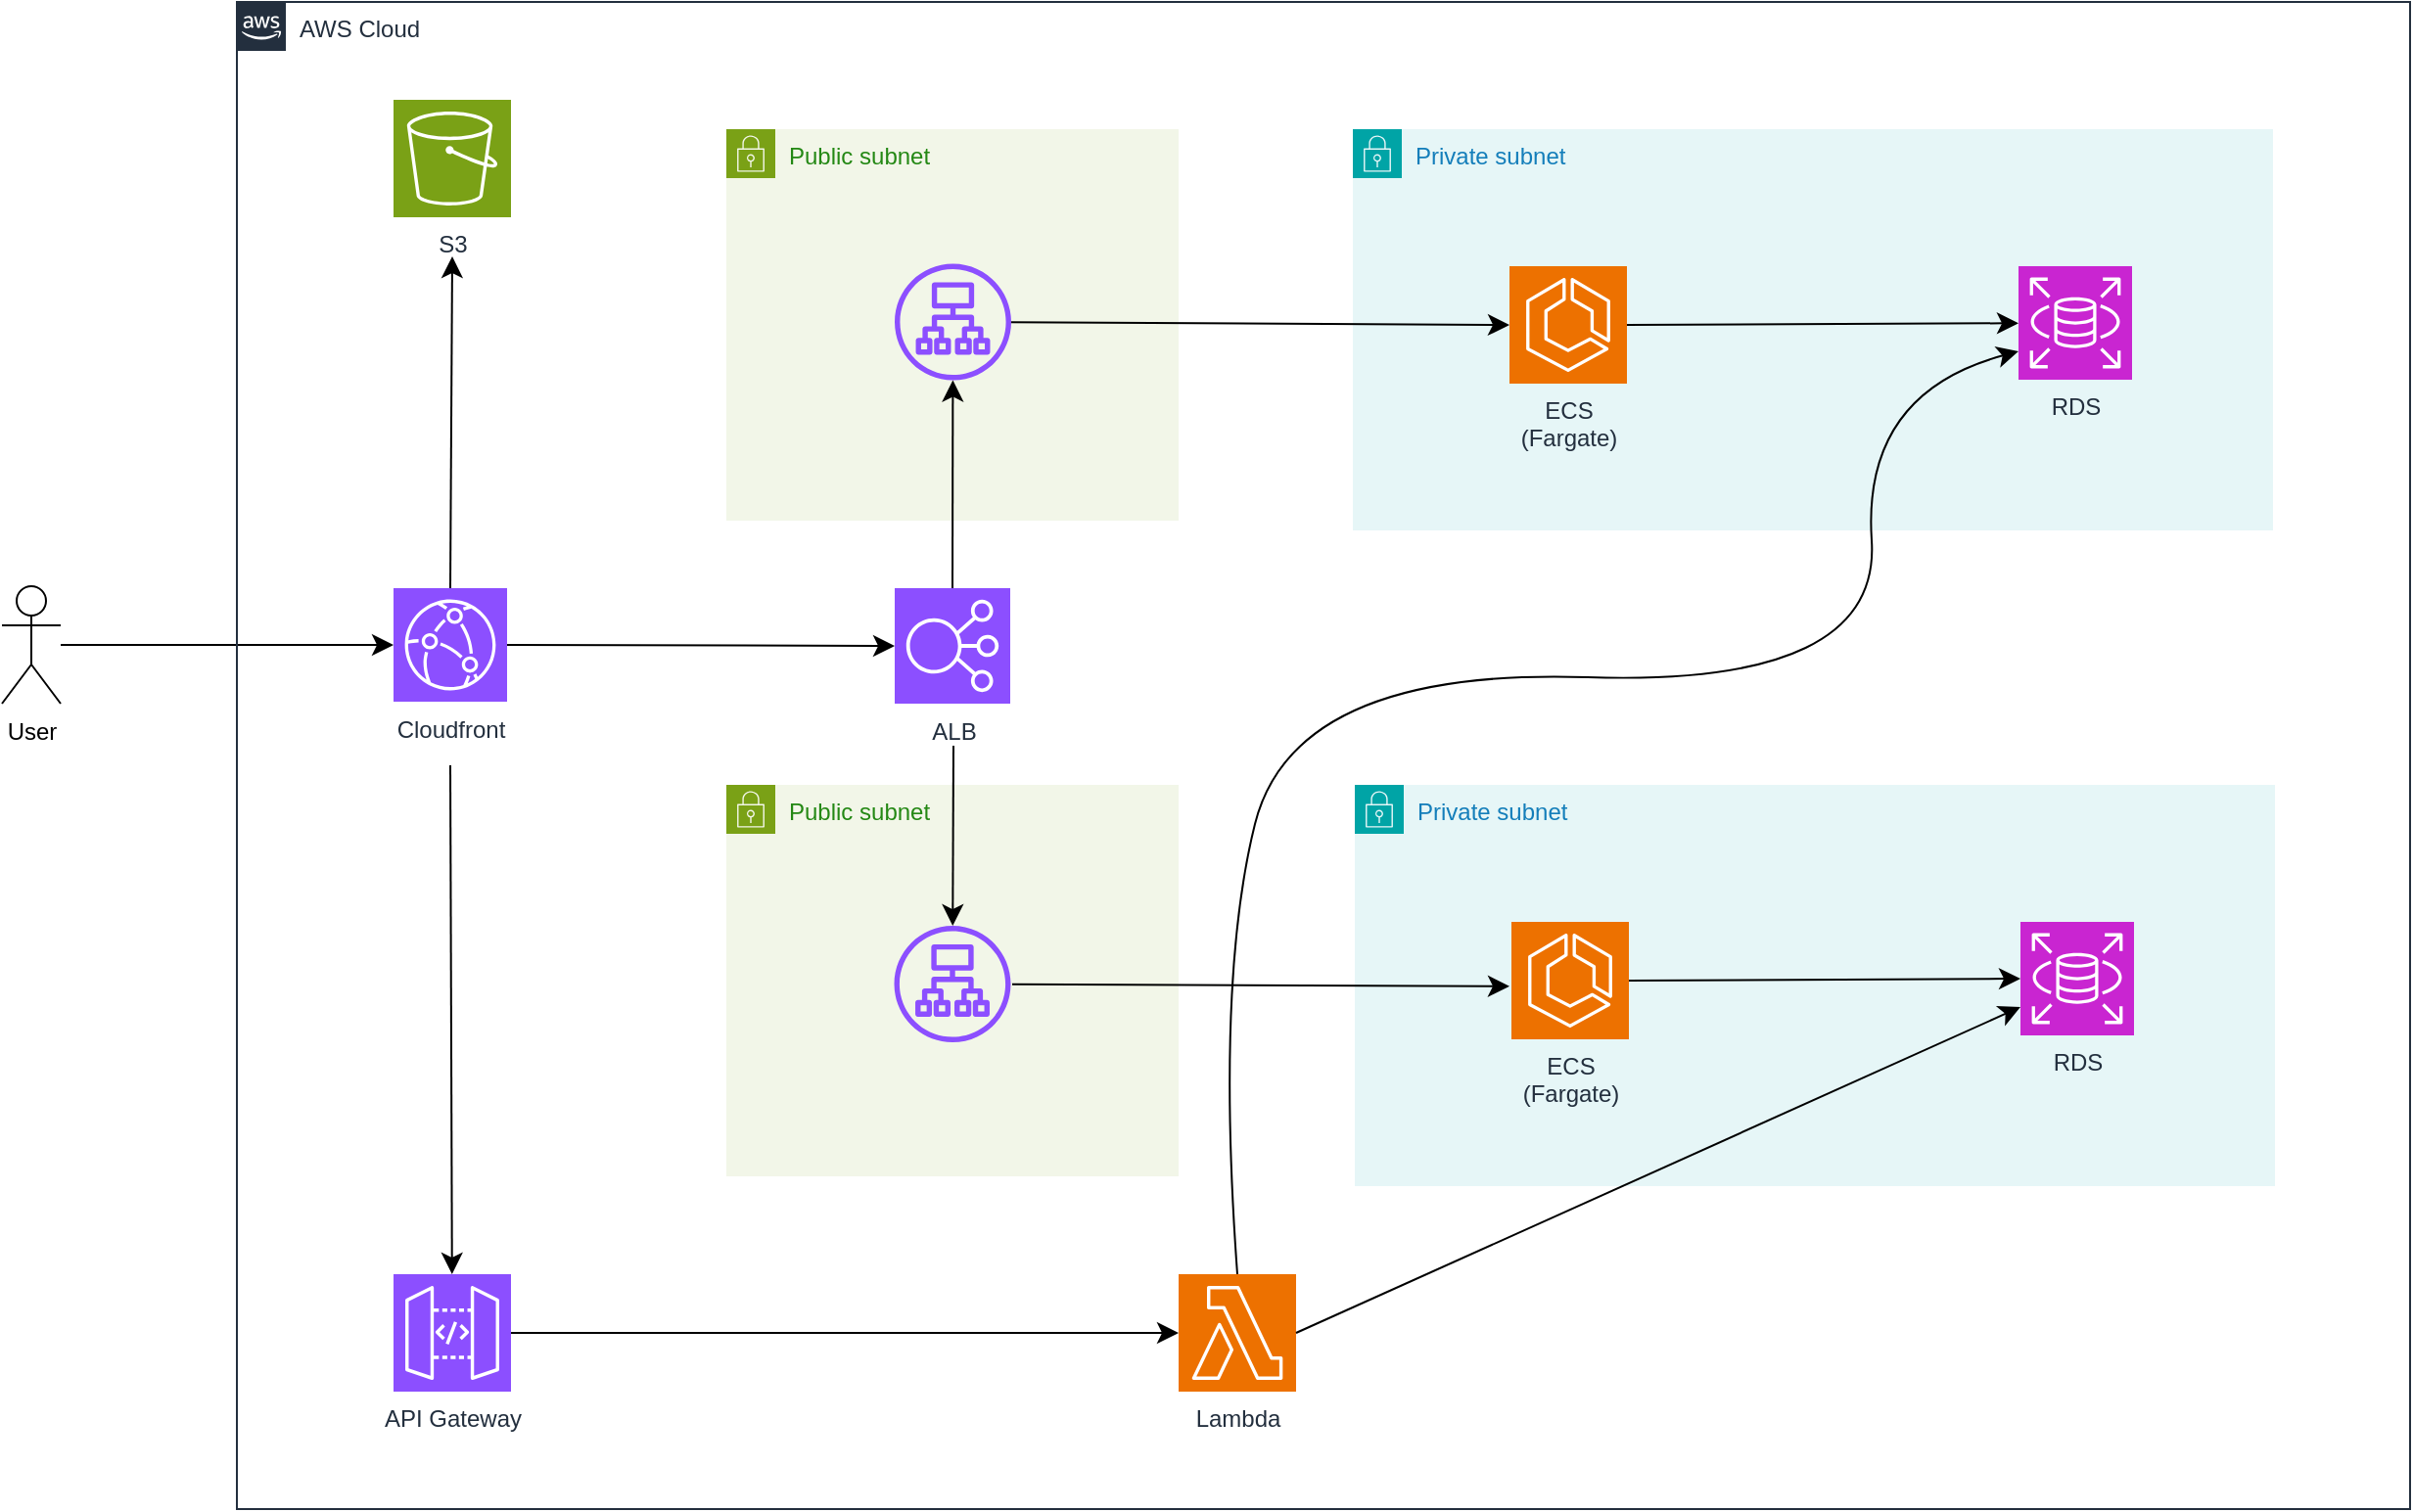 <mxfile version="27.1.6">
  <diagram name="ページ1" id="VKbD0Qv-aOfawQRORkk8">
    <mxGraphModel dx="850" dy="1967" grid="1" gridSize="10" guides="1" tooltips="1" connect="1" arrows="1" fold="1" page="1" pageScale="1" pageWidth="827" pageHeight="1169" math="0" shadow="0">
      <root>
        <mxCell id="0" />
        <mxCell id="1" parent="0" />
        <mxCell id="BHpdzeyoTGFx9Fpjx1uZ-13" value="Private subnet" style="points=[[0,0],[0.25,0],[0.5,0],[0.75,0],[1,0],[1,0.25],[1,0.5],[1,0.75],[1,1],[0.75,1],[0.5,1],[0.25,1],[0,1],[0,0.75],[0,0.5],[0,0.25]];outlineConnect=0;gradientColor=none;html=1;whiteSpace=wrap;fontSize=12;fontStyle=0;container=1;pointerEvents=0;collapsible=0;recursiveResize=0;shape=mxgraph.aws4.group;grIcon=mxgraph.aws4.group_security_group;grStroke=0;strokeColor=#00A4A6;fillColor=#E6F6F7;verticalAlign=top;align=left;spacingLeft=30;fontColor=#147EBA;dashed=0;" vertex="1" parent="1">
          <mxGeometry x="770" y="-65" width="470" height="205" as="geometry" />
        </mxCell>
        <mxCell id="czDE_l0MnD5-g0nyXtOf-9" value="RDS" style="sketch=0;points=[[0,0,0],[0.25,0,0],[0.5,0,0],[0.75,0,0],[1,0,0],[0,1,0],[0.25,1,0],[0.5,1,0],[0.75,1,0],[1,1,0],[0,0.25,0],[0,0.5,0],[0,0.75,0],[1,0.25,0],[1,0.5,0],[1,0.75,0]];outlineConnect=0;fontColor=#232F3E;fillColor=#C925D1;strokeColor=#ffffff;dashed=0;verticalLabelPosition=bottom;verticalAlign=top;align=center;html=1;fontSize=12;fontStyle=0;aspect=fixed;shape=mxgraph.aws4.resourceIcon;resIcon=mxgraph.aws4.rds;" parent="BHpdzeyoTGFx9Fpjx1uZ-13" vertex="1">
          <mxGeometry x="340" y="70" width="58" height="58" as="geometry" />
        </mxCell>
        <mxCell id="BHpdzeyoTGFx9Fpjx1uZ-29" style="edgeStyle=none;curved=1;rounded=0;orthogonalLoop=1;jettySize=auto;html=1;exitX=1;exitY=0.5;exitDx=0;exitDy=0;exitPerimeter=0;fontSize=12;startSize=8;endSize=8;" edge="1" parent="BHpdzeyoTGFx9Fpjx1uZ-13" source="czDE_l0MnD5-g0nyXtOf-7" target="czDE_l0MnD5-g0nyXtOf-9">
          <mxGeometry relative="1" as="geometry" />
        </mxCell>
        <mxCell id="czDE_l0MnD5-g0nyXtOf-7" value="ECS&lt;div&gt;(Fargate)&lt;/div&gt;" style="sketch=0;points=[[0,0,0],[0.25,0,0],[0.5,0,0],[0.75,0,0],[1,0,0],[0,1,0],[0.25,1,0],[0.5,1,0],[0.75,1,0],[1,1,0],[0,0.25,0],[0,0.5,0],[0,0.75,0],[1,0.25,0],[1,0.5,0],[1,0.75,0]];outlineConnect=0;fontColor=#232F3E;fillColor=#ED7100;strokeColor=#ffffff;dashed=0;verticalLabelPosition=bottom;verticalAlign=top;align=center;html=1;fontSize=12;fontStyle=0;aspect=fixed;shape=mxgraph.aws4.resourceIcon;resIcon=mxgraph.aws4.ecs;" parent="BHpdzeyoTGFx9Fpjx1uZ-13" vertex="1">
          <mxGeometry x="80" y="70" width="60" height="60" as="geometry" />
        </mxCell>
        <mxCell id="BHpdzeyoTGFx9Fpjx1uZ-18" value="Private subnet" style="points=[[0,0],[0.25,0],[0.5,0],[0.75,0],[1,0],[1,0.25],[1,0.5],[1,0.75],[1,1],[0.75,1],[0.5,1],[0.25,1],[0,1],[0,0.75],[0,0.5],[0,0.25]];outlineConnect=0;gradientColor=none;html=1;whiteSpace=wrap;fontSize=12;fontStyle=0;container=0;pointerEvents=0;collapsible=0;recursiveResize=0;shape=mxgraph.aws4.group;grIcon=mxgraph.aws4.group_security_group;grStroke=0;strokeColor=#00A4A6;fillColor=#E6F6F7;verticalAlign=top;align=left;spacingLeft=30;fontColor=#147EBA;dashed=0;" vertex="1" parent="1">
          <mxGeometry x="771" y="270" width="470" height="205" as="geometry" />
        </mxCell>
        <mxCell id="BHpdzeyoTGFx9Fpjx1uZ-11" value="Public subnet" style="points=[[0,0],[0.25,0],[0.5,0],[0.75,0],[1,0],[1,0.25],[1,0.5],[1,0.75],[1,1],[0.75,1],[0.5,1],[0.25,1],[0,1],[0,0.75],[0,0.5],[0,0.25]];outlineConnect=0;gradientColor=none;html=1;whiteSpace=wrap;fontSize=12;fontStyle=0;container=1;pointerEvents=0;collapsible=0;recursiveResize=0;shape=mxgraph.aws4.group;grIcon=mxgraph.aws4.group_security_group;grStroke=0;strokeColor=#7AA116;fillColor=#F2F6E8;verticalAlign=top;align=left;spacingLeft=30;fontColor=#248814;dashed=0;direction=east;" vertex="1" parent="1">
          <mxGeometry x="450" y="270" width="231" height="200" as="geometry" />
        </mxCell>
        <mxCell id="BHpdzeyoTGFx9Fpjx1uZ-12" value="" style="sketch=0;outlineConnect=0;fontColor=#232F3E;gradientColor=none;fillColor=#8C4FFF;strokeColor=none;dashed=0;verticalLabelPosition=bottom;verticalAlign=top;align=center;html=1;fontSize=12;fontStyle=0;aspect=fixed;pointerEvents=1;shape=mxgraph.aws4.application_load_balancer;" vertex="1" parent="BHpdzeyoTGFx9Fpjx1uZ-11">
          <mxGeometry x="85.75" y="72" width="59.5" height="59.5" as="geometry" />
        </mxCell>
        <mxCell id="BHpdzeyoTGFx9Fpjx1uZ-28" value="" style="endArrow=classic;html=1;rounded=0;fontSize=12;startSize=8;endSize=8;curved=1;entryX=0;entryY=0.5;entryDx=0;entryDy=0;entryPerimeter=0;" edge="1" parent="BHpdzeyoTGFx9Fpjx1uZ-11">
          <mxGeometry width="50" height="50" relative="1" as="geometry">
            <mxPoint x="146" y="101.88" as="sourcePoint" />
            <mxPoint x="400" y="102.88" as="targetPoint" />
          </mxGeometry>
        </mxCell>
        <mxCell id="BHpdzeyoTGFx9Fpjx1uZ-4" value="Public subnet" style="points=[[0,0],[0.25,0],[0.5,0],[0.75,0],[1,0],[1,0.25],[1,0.5],[1,0.75],[1,1],[0.75,1],[0.5,1],[0.25,1],[0,1],[0,0.75],[0,0.5],[0,0.25]];outlineConnect=0;gradientColor=none;html=1;whiteSpace=wrap;fontSize=12;fontStyle=0;container=1;pointerEvents=0;collapsible=0;recursiveResize=0;shape=mxgraph.aws4.group;grIcon=mxgraph.aws4.group_security_group;grStroke=0;strokeColor=#7AA116;fillColor=#F2F6E8;verticalAlign=top;align=left;spacingLeft=30;fontColor=#248814;dashed=0;direction=east;" vertex="1" parent="1">
          <mxGeometry x="450" y="-65" width="231" height="200" as="geometry" />
        </mxCell>
        <mxCell id="BHpdzeyoTGFx9Fpjx1uZ-10" value="" style="sketch=0;outlineConnect=0;fontColor=#232F3E;gradientColor=none;fillColor=#8C4FFF;strokeColor=none;dashed=0;verticalLabelPosition=bottom;verticalAlign=top;align=center;html=1;fontSize=12;fontStyle=0;aspect=fixed;pointerEvents=1;shape=mxgraph.aws4.application_load_balancer;movable=1;resizable=1;rotatable=1;deletable=1;editable=1;locked=0;connectable=1;" vertex="1" parent="BHpdzeyoTGFx9Fpjx1uZ-4">
          <mxGeometry x="86" y="68.75" width="59.5" height="59.5" as="geometry" />
        </mxCell>
        <mxCell id="czDE_l0MnD5-g0nyXtOf-3" value="User" style="shape=umlActor;verticalLabelPosition=bottom;verticalAlign=top;html=1;outlineConnect=0;" parent="1" vertex="1">
          <mxGeometry x="80" y="168.5" width="30" height="60" as="geometry" />
        </mxCell>
        <mxCell id="BHpdzeyoTGFx9Fpjx1uZ-23" style="edgeStyle=none;curved=1;rounded=0;orthogonalLoop=1;jettySize=auto;html=1;exitX=0.5;exitY=0;exitDx=0;exitDy=0;exitPerimeter=0;fontSize=12;startSize=8;endSize=8;" edge="1" parent="1" source="czDE_l0MnD5-g0nyXtOf-4">
          <mxGeometry relative="1" as="geometry">
            <mxPoint x="310.0" as="targetPoint" />
          </mxGeometry>
        </mxCell>
        <mxCell id="BHpdzeyoTGFx9Fpjx1uZ-31" style="edgeStyle=none;curved=1;rounded=0;orthogonalLoop=1;jettySize=auto;html=1;fontSize=12;startSize=8;endSize=8;" edge="1" parent="1" target="czDE_l0MnD5-g0nyXtOf-10">
          <mxGeometry relative="1" as="geometry">
            <mxPoint x="309" y="260" as="sourcePoint" />
          </mxGeometry>
        </mxCell>
        <mxCell id="czDE_l0MnD5-g0nyXtOf-4" value="Cloudfront" style="sketch=0;points=[[0,0,0],[0.25,0,0],[0.5,0,0],[0.75,0,0],[1,0,0],[0,1,0],[0.25,1,0],[0.5,1,0],[0.75,1,0],[1,1,0],[0,0.25,0],[0,0.5,0],[0,0.75,0],[1,0.25,0],[1,0.5,0],[1,0.75,0]];outlineConnect=0;fontColor=#232F3E;fillColor=#8C4FFF;strokeColor=#ffffff;dashed=0;verticalLabelPosition=bottom;verticalAlign=top;align=center;html=1;fontSize=12;fontStyle=0;aspect=fixed;shape=mxgraph.aws4.resourceIcon;resIcon=mxgraph.aws4.cloudfront;" parent="1" vertex="1">
          <mxGeometry x="280" y="169.5" width="58" height="58" as="geometry" />
        </mxCell>
        <mxCell id="czDE_l0MnD5-g0nyXtOf-5" value="S3" style="sketch=0;points=[[0,0,0],[0.25,0,0],[0.5,0,0],[0.75,0,0],[1,0,0],[0,1,0],[0.25,1,0],[0.5,1,0],[0.75,1,0],[1,1,0],[0,0.25,0],[0,0.5,0],[0,0.75,0],[1,0.25,0],[1,0.5,0],[1,0.75,0]];outlineConnect=0;fontColor=#232F3E;fillColor=#7AA116;strokeColor=#ffffff;dashed=0;verticalLabelPosition=bottom;verticalAlign=top;align=center;html=1;fontSize=12;fontStyle=0;aspect=fixed;shape=mxgraph.aws4.resourceIcon;resIcon=mxgraph.aws4.s3;" parent="1" vertex="1">
          <mxGeometry x="280" y="-80" width="60" height="60" as="geometry" />
        </mxCell>
        <mxCell id="czDE_l0MnD5-g0nyXtOf-10" value="API Gateway" style="sketch=0;points=[[0,0,0],[0.25,0,0],[0.5,0,0],[0.75,0,0],[1,0,0],[0,1,0],[0.25,1,0],[0.5,1,0],[0.75,1,0],[1,1,0],[0,0.25,0],[0,0.5,0],[0,0.75,0],[1,0.25,0],[1,0.5,0],[1,0.75,0]];outlineConnect=0;fontColor=#232F3E;fillColor=#8C4FFF;strokeColor=#ffffff;dashed=0;verticalLabelPosition=bottom;verticalAlign=top;align=center;html=1;fontSize=12;fontStyle=0;aspect=fixed;shape=mxgraph.aws4.resourceIcon;resIcon=mxgraph.aws4.api_gateway;" parent="1" vertex="1">
          <mxGeometry x="280" y="520" width="60" height="60" as="geometry" />
        </mxCell>
        <mxCell id="czDE_l0MnD5-g0nyXtOf-11" value="Lambda" style="sketch=0;points=[[0,0,0],[0.25,0,0],[0.5,0,0],[0.75,0,0],[1,0,0],[0,1,0],[0.25,1,0],[0.5,1,0],[0.75,1,0],[1,1,0],[0,0.25,0],[0,0.5,0],[0,0.75,0],[1,0.25,0],[1,0.5,0],[1,0.75,0]];outlineConnect=0;fontColor=#232F3E;fillColor=#ED7100;strokeColor=#ffffff;dashed=0;verticalLabelPosition=bottom;verticalAlign=top;align=center;html=1;fontSize=12;fontStyle=0;aspect=fixed;shape=mxgraph.aws4.resourceIcon;resIcon=mxgraph.aws4.lambda;" parent="1" vertex="1">
          <mxGeometry x="681" y="520" width="60" height="60" as="geometry" />
        </mxCell>
        <mxCell id="BHpdzeyoTGFx9Fpjx1uZ-25" style="edgeStyle=none;curved=1;rounded=0;orthogonalLoop=1;jettySize=auto;html=1;exitX=0.5;exitY=0;exitDx=0;exitDy=0;exitPerimeter=0;fontSize=12;startSize=8;endSize=8;" edge="1" parent="1" source="czDE_l0MnD5-g0nyXtOf-6" target="BHpdzeyoTGFx9Fpjx1uZ-10">
          <mxGeometry relative="1" as="geometry" />
        </mxCell>
        <mxCell id="BHpdzeyoTGFx9Fpjx1uZ-26" style="edgeStyle=none;curved=1;rounded=0;orthogonalLoop=1;jettySize=auto;html=1;fontSize=12;startSize=8;endSize=8;" edge="1" parent="1" target="BHpdzeyoTGFx9Fpjx1uZ-12">
          <mxGeometry relative="1" as="geometry">
            <mxPoint x="566" y="250" as="sourcePoint" />
          </mxGeometry>
        </mxCell>
        <mxCell id="czDE_l0MnD5-g0nyXtOf-6" value="ALB" style="sketch=0;points=[[0,0,0],[0.25,0,0],[0.5,0,0],[0.75,0,0],[1,0,0],[0,1,0],[0.25,1,0],[0.5,1,0],[0.75,1,0],[1,1,0],[0,0.25,0],[0,0.5,0],[0,0.75,0],[1,0.25,0],[1,0.5,0],[1,0.75,0]];outlineConnect=0;fontColor=#232F3E;fillColor=#8C4FFF;strokeColor=#ffffff;dashed=0;verticalLabelPosition=bottom;verticalAlign=top;align=center;html=1;fontSize=12;fontStyle=0;aspect=fixed;shape=mxgraph.aws4.resourceIcon;resIcon=mxgraph.aws4.elastic_load_balancing;" parent="1" vertex="1">
          <mxGeometry x="536" y="169.5" width="59" height="59" as="geometry" />
        </mxCell>
        <mxCell id="czDE_l0MnD5-g0nyXtOf-8" style="edgeStyle=none;curved=1;rounded=0;orthogonalLoop=1;jettySize=auto;html=1;exitX=1;exitY=1;exitDx=0;exitDy=0;exitPerimeter=0;fontSize=12;startSize=8;endSize=8;" parent="1" source="czDE_l0MnD5-g0nyXtOf-6" target="czDE_l0MnD5-g0nyXtOf-6" edge="1">
          <mxGeometry relative="1" as="geometry" />
        </mxCell>
        <mxCell id="BHpdzeyoTGFx9Fpjx1uZ-22" style="edgeStyle=none;curved=1;rounded=0;orthogonalLoop=1;jettySize=auto;html=1;entryX=0;entryY=0.5;entryDx=0;entryDy=0;entryPerimeter=0;fontSize=12;startSize=8;endSize=8;" edge="1" parent="1" source="czDE_l0MnD5-g0nyXtOf-3" target="czDE_l0MnD5-g0nyXtOf-4">
          <mxGeometry relative="1" as="geometry" />
        </mxCell>
        <mxCell id="BHpdzeyoTGFx9Fpjx1uZ-24" style="edgeStyle=none;curved=1;rounded=0;orthogonalLoop=1;jettySize=auto;html=1;exitX=1;exitY=0.5;exitDx=0;exitDy=0;exitPerimeter=0;entryX=0;entryY=0.5;entryDx=0;entryDy=0;entryPerimeter=0;fontSize=12;startSize=8;endSize=8;" edge="1" parent="1" source="czDE_l0MnD5-g0nyXtOf-4" target="czDE_l0MnD5-g0nyXtOf-6">
          <mxGeometry relative="1" as="geometry" />
        </mxCell>
        <mxCell id="BHpdzeyoTGFx9Fpjx1uZ-27" value="" style="endArrow=classic;html=1;rounded=0;fontSize=12;startSize=8;endSize=8;curved=1;entryX=0;entryY=0.5;entryDx=0;entryDy=0;entryPerimeter=0;" edge="1" parent="1" source="BHpdzeyoTGFx9Fpjx1uZ-10" target="czDE_l0MnD5-g0nyXtOf-7">
          <mxGeometry width="50" height="50" relative="1" as="geometry">
            <mxPoint x="595" y="40" as="sourcePoint" />
            <mxPoint x="645" y="-10" as="targetPoint" />
          </mxGeometry>
        </mxCell>
        <mxCell id="BHpdzeyoTGFx9Fpjx1uZ-32" style="edgeStyle=none;curved=1;rounded=0;orthogonalLoop=1;jettySize=auto;html=1;exitX=1;exitY=0.5;exitDx=0;exitDy=0;exitPerimeter=0;entryX=0;entryY=0.5;entryDx=0;entryDy=0;entryPerimeter=0;fontSize=12;startSize=8;endSize=8;" edge="1" parent="1" source="czDE_l0MnD5-g0nyXtOf-10" target="czDE_l0MnD5-g0nyXtOf-11">
          <mxGeometry relative="1" as="geometry" />
        </mxCell>
        <mxCell id="BHpdzeyoTGFx9Fpjx1uZ-33" style="edgeStyle=none;curved=1;rounded=0;orthogonalLoop=1;jettySize=auto;html=1;exitX=1;exitY=0.5;exitDx=0;exitDy=0;exitPerimeter=0;entryX=0;entryY=0.75;entryDx=0;entryDy=0;entryPerimeter=0;fontSize=12;startSize=8;endSize=8;" edge="1" parent="1" source="czDE_l0MnD5-g0nyXtOf-11" target="BHpdzeyoTGFx9Fpjx1uZ-19">
          <mxGeometry relative="1" as="geometry" />
        </mxCell>
        <mxCell id="BHpdzeyoTGFx9Fpjx1uZ-19" value="RDS" style="sketch=0;points=[[0,0,0],[0.25,0,0],[0.5,0,0],[0.75,0,0],[1,0,0],[0,1,0],[0.25,1,0],[0.5,1,0],[0.75,1,0],[1,1,0],[0,0.25,0],[0,0.5,0],[0,0.75,0],[1,0.25,0],[1,0.5,0],[1,0.75,0]];outlineConnect=0;fontColor=#232F3E;fillColor=#C925D1;strokeColor=#ffffff;dashed=0;verticalLabelPosition=bottom;verticalAlign=top;align=center;html=1;fontSize=12;fontStyle=0;aspect=fixed;shape=mxgraph.aws4.resourceIcon;resIcon=mxgraph.aws4.rds;" vertex="1" parent="1">
          <mxGeometry x="1111" y="340" width="58" height="58" as="geometry" />
        </mxCell>
        <mxCell id="BHpdzeyoTGFx9Fpjx1uZ-30" style="edgeStyle=none;curved=1;rounded=0;orthogonalLoop=1;jettySize=auto;html=1;exitX=1;exitY=0.5;exitDx=0;exitDy=0;exitPerimeter=0;entryX=0;entryY=0.5;entryDx=0;entryDy=0;entryPerimeter=0;fontSize=12;startSize=8;endSize=8;" edge="1" parent="1" source="BHpdzeyoTGFx9Fpjx1uZ-20" target="BHpdzeyoTGFx9Fpjx1uZ-19">
          <mxGeometry relative="1" as="geometry" />
        </mxCell>
        <mxCell id="BHpdzeyoTGFx9Fpjx1uZ-20" value="ECS&lt;div&gt;(Fargate)&lt;/div&gt;" style="sketch=0;points=[[0,0,0],[0.25,0,0],[0.5,0,0],[0.75,0,0],[1,0,0],[0,1,0],[0.25,1,0],[0.5,1,0],[0.75,1,0],[1,1,0],[0,0.25,0],[0,0.5,0],[0,0.75,0],[1,0.25,0],[1,0.5,0],[1,0.75,0]];outlineConnect=0;fontColor=#232F3E;fillColor=#ED7100;strokeColor=#ffffff;dashed=0;verticalLabelPosition=bottom;verticalAlign=top;align=center;html=1;fontSize=12;fontStyle=0;aspect=fixed;shape=mxgraph.aws4.resourceIcon;resIcon=mxgraph.aws4.ecs;" vertex="1" parent="1">
          <mxGeometry x="851" y="340" width="60" height="60" as="geometry" />
        </mxCell>
        <mxCell id="BHpdzeyoTGFx9Fpjx1uZ-35" value="" style="curved=1;endArrow=classic;html=1;rounded=0;fontSize=12;startSize=8;endSize=8;exitX=0.5;exitY=0;exitDx=0;exitDy=0;exitPerimeter=0;entryX=0;entryY=0.75;entryDx=0;entryDy=0;entryPerimeter=0;" edge="1" parent="1" source="czDE_l0MnD5-g0nyXtOf-11" target="czDE_l0MnD5-g0nyXtOf-9">
          <mxGeometry width="50" height="50" relative="1" as="geometry">
            <mxPoint x="670" y="330" as="sourcePoint" />
            <mxPoint x="1120" y="230" as="targetPoint" />
            <Array as="points">
              <mxPoint x="700" y="370" />
              <mxPoint x="740" y="210" />
              <mxPoint x="1040" y="220" />
              <mxPoint x="1030" y="70" />
            </Array>
          </mxGeometry>
        </mxCell>
        <mxCell id="BHpdzeyoTGFx9Fpjx1uZ-36" value="AWS Cloud" style="points=[[0,0],[0.25,0],[0.5,0],[0.75,0],[1,0],[1,0.25],[1,0.5],[1,0.75],[1,1],[0.75,1],[0.5,1],[0.25,1],[0,1],[0,0.75],[0,0.5],[0,0.25]];outlineConnect=0;gradientColor=none;html=1;whiteSpace=wrap;fontSize=12;fontStyle=0;container=1;pointerEvents=0;collapsible=0;recursiveResize=0;shape=mxgraph.aws4.group;grIcon=mxgraph.aws4.group_aws_cloud_alt;strokeColor=#232F3E;fillColor=none;verticalAlign=top;align=left;spacingLeft=30;fontColor=#232F3E;dashed=0;" vertex="1" parent="1">
          <mxGeometry x="200" y="-130" width="1110" height="770" as="geometry" />
        </mxCell>
      </root>
    </mxGraphModel>
  </diagram>
</mxfile>
